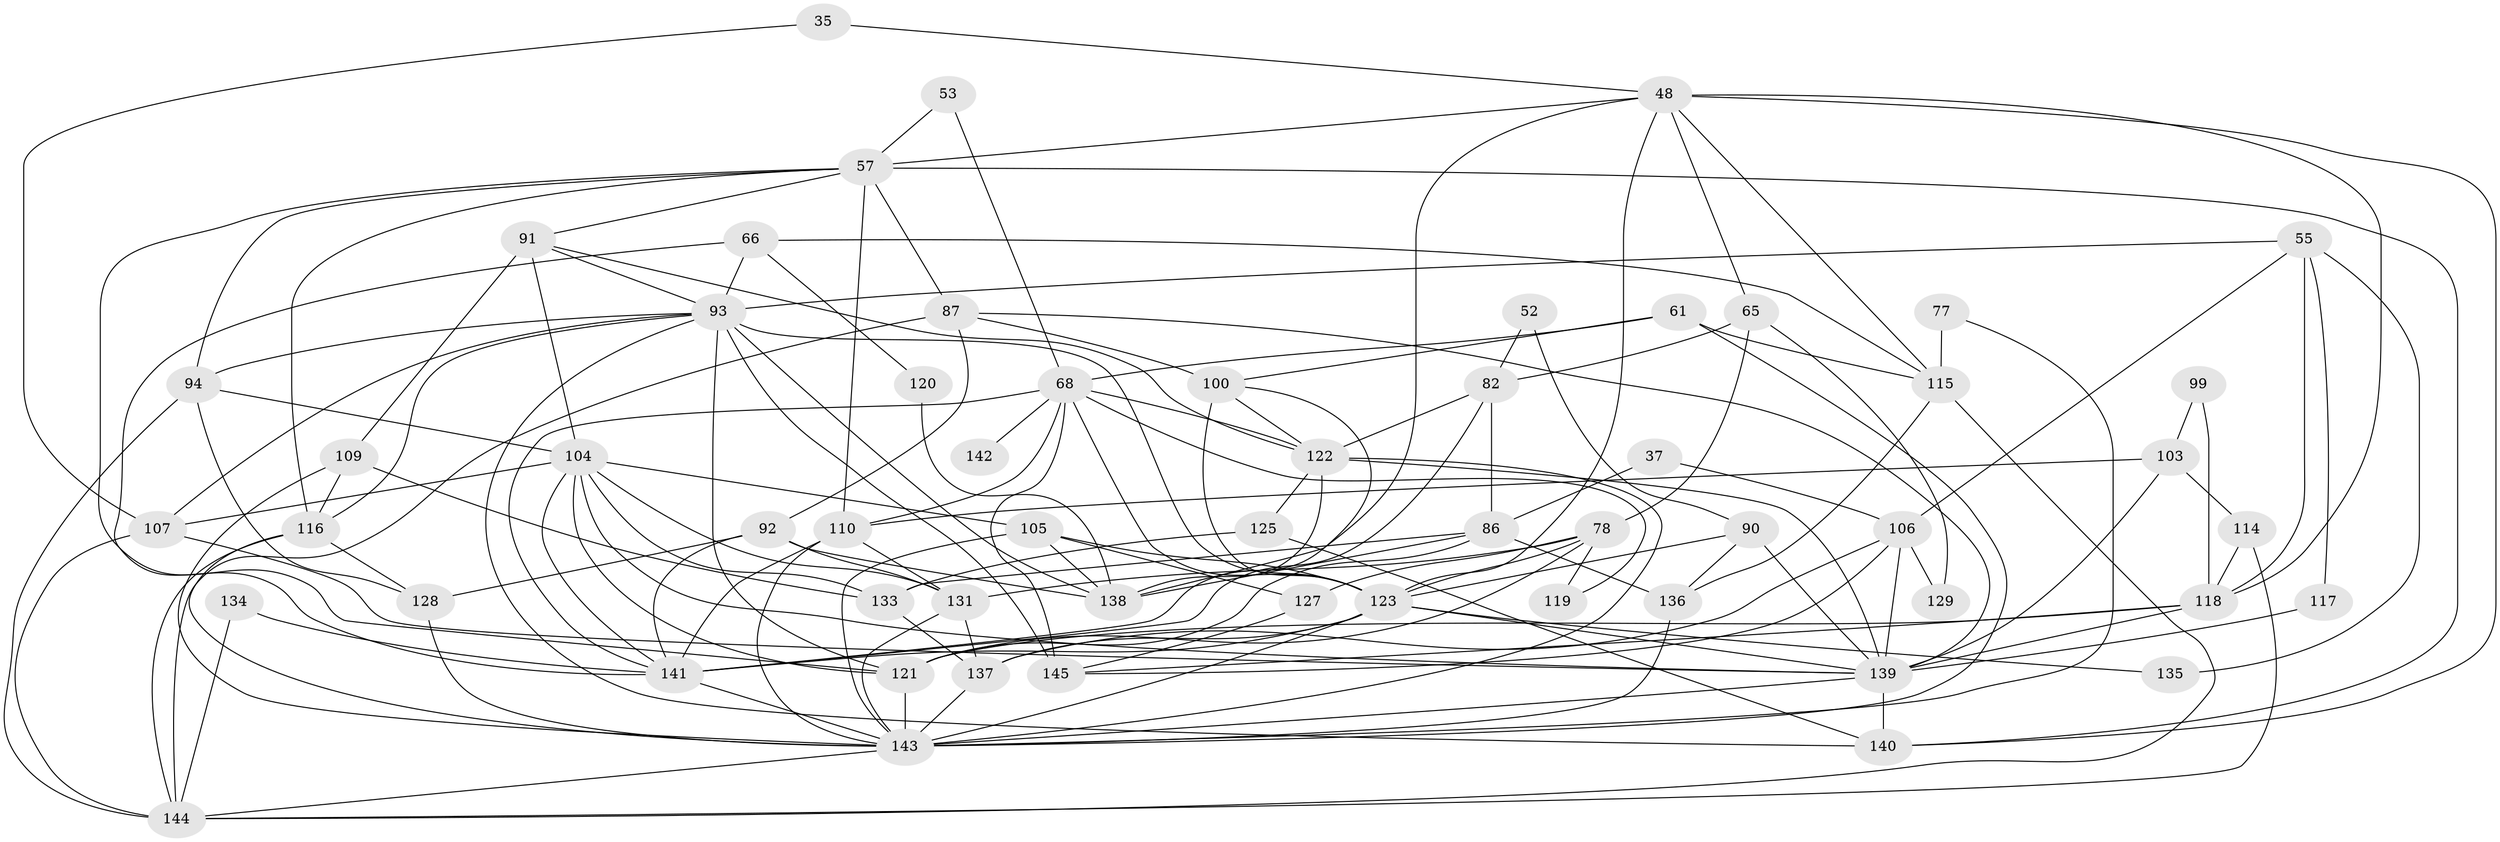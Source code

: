 // original degree distribution, {5: 0.15172413793103448, 3: 0.23448275862068965, 4: 0.27586206896551724, 2: 0.16551724137931034, 7: 0.06896551724137931, 6: 0.10344827586206896}
// Generated by graph-tools (version 1.1) at 2025/55/03/04/25 21:55:13]
// undirected, 58 vertices, 153 edges
graph export_dot {
graph [start="1"]
  node [color=gray90,style=filled];
  35;
  37;
  48 [super="+6+45"];
  52;
  53;
  55;
  57 [super="+32"];
  61;
  65;
  66;
  68 [super="+20+19"];
  77;
  78 [super="+47"];
  82;
  86 [super="+80"];
  87 [super="+14+30"];
  90;
  91 [super="+84+73"];
  92 [super="+46"];
  93 [super="+10+34"];
  94 [super="+36"];
  99;
  100;
  103;
  104 [super="+75+41+49"];
  105 [super="+8+31"];
  106 [super="+59"];
  107 [super="+24"];
  109 [super="+39"];
  110 [super="+54"];
  114;
  115 [super="+71"];
  116 [super="+63+111"];
  117;
  118 [super="+43"];
  119;
  120;
  121 [super="+113"];
  122 [super="+85+95"];
  123 [super="+69+89"];
  125 [super="+70"];
  127;
  128;
  129;
  131 [super="+74+51"];
  133;
  134;
  135;
  136;
  137 [super="+7"];
  138 [super="+11+101"];
  139 [super="+12+132"];
  140 [super="+44+33"];
  141 [super="+98+126"];
  142;
  143 [super="+97+67+130"];
  144 [super="+23+124"];
  145 [super="+64"];
  35 -- 48;
  35 -- 107;
  37 -- 86;
  37 -- 106;
  48 -- 138;
  48 -- 140;
  48 -- 57;
  48 -- 123 [weight=2];
  48 -- 65;
  48 -- 115 [weight=2];
  48 -- 118;
  52 -- 82;
  52 -- 90;
  53 -- 57;
  53 -- 68;
  55 -- 106 [weight=2];
  55 -- 117;
  55 -- 135;
  55 -- 93;
  55 -- 118 [weight=2];
  57 -- 94;
  57 -- 87 [weight=2];
  57 -- 116 [weight=2];
  57 -- 110;
  57 -- 121;
  57 -- 140;
  57 -- 91;
  61 -- 100;
  61 -- 115;
  61 -- 68;
  61 -- 143;
  65 -- 82;
  65 -- 78;
  65 -- 129;
  66 -- 115;
  66 -- 120;
  66 -- 93;
  66 -- 141;
  68 -- 119;
  68 -- 123;
  68 -- 142 [weight=2];
  68 -- 145 [weight=3];
  68 -- 110;
  68 -- 122;
  68 -- 141 [weight=2];
  77 -- 115;
  77 -- 143;
  78 -- 127;
  78 -- 123 [weight=2];
  78 -- 119;
  78 -- 121;
  78 -- 131;
  82 -- 86 [weight=2];
  82 -- 141;
  82 -- 122;
  86 -- 136;
  86 -- 133;
  86 -- 138;
  86 -- 121;
  87 -- 100 [weight=2];
  87 -- 139 [weight=2];
  87 -- 144 [weight=3];
  87 -- 92;
  90 -- 136;
  90 -- 139;
  90 -- 123;
  91 -- 122;
  91 -- 104;
  91 -- 93;
  91 -- 109 [weight=2];
  92 -- 138;
  92 -- 128;
  92 -- 141;
  92 -- 131;
  93 -- 145 [weight=2];
  93 -- 123;
  93 -- 138 [weight=2];
  93 -- 107;
  93 -- 116;
  93 -- 121 [weight=2];
  93 -- 94;
  93 -- 140;
  94 -- 104;
  94 -- 128;
  94 -- 144 [weight=2];
  99 -- 118;
  99 -- 103;
  100 -- 123 [weight=2];
  100 -- 122;
  100 -- 141;
  103 -- 110;
  103 -- 114;
  103 -- 139;
  104 -- 121;
  104 -- 133;
  104 -- 105;
  104 -- 141 [weight=2];
  104 -- 107;
  104 -- 131 [weight=2];
  104 -- 139;
  105 -- 123 [weight=3];
  105 -- 127;
  105 -- 143;
  105 -- 138;
  106 -- 129;
  106 -- 137;
  106 -- 145;
  106 -- 139 [weight=2];
  107 -- 144;
  107 -- 139 [weight=2];
  109 -- 133;
  109 -- 116;
  109 -- 143;
  110 -- 141;
  110 -- 131 [weight=2];
  110 -- 143;
  114 -- 144;
  114 -- 118;
  115 -- 136;
  115 -- 144;
  116 -- 128 [weight=2];
  116 -- 144;
  116 -- 143;
  117 -- 139 [weight=2];
  118 -- 139 [weight=3];
  118 -- 145;
  118 -- 121;
  120 -- 138;
  121 -- 143 [weight=3];
  122 -- 138;
  122 -- 139 [weight=2];
  122 -- 143 [weight=4];
  122 -- 125;
  123 -- 141 [weight=3];
  123 -- 135;
  123 -- 137;
  123 -- 143;
  123 -- 139;
  125 -- 133;
  125 -- 140 [weight=2];
  127 -- 145;
  128 -- 143;
  131 -- 137;
  131 -- 143 [weight=2];
  133 -- 137;
  134 -- 141;
  134 -- 144;
  136 -- 143;
  137 -- 143;
  139 -- 140 [weight=3];
  139 -- 143;
  141 -- 143 [weight=2];
  143 -- 144 [weight=2];
}
